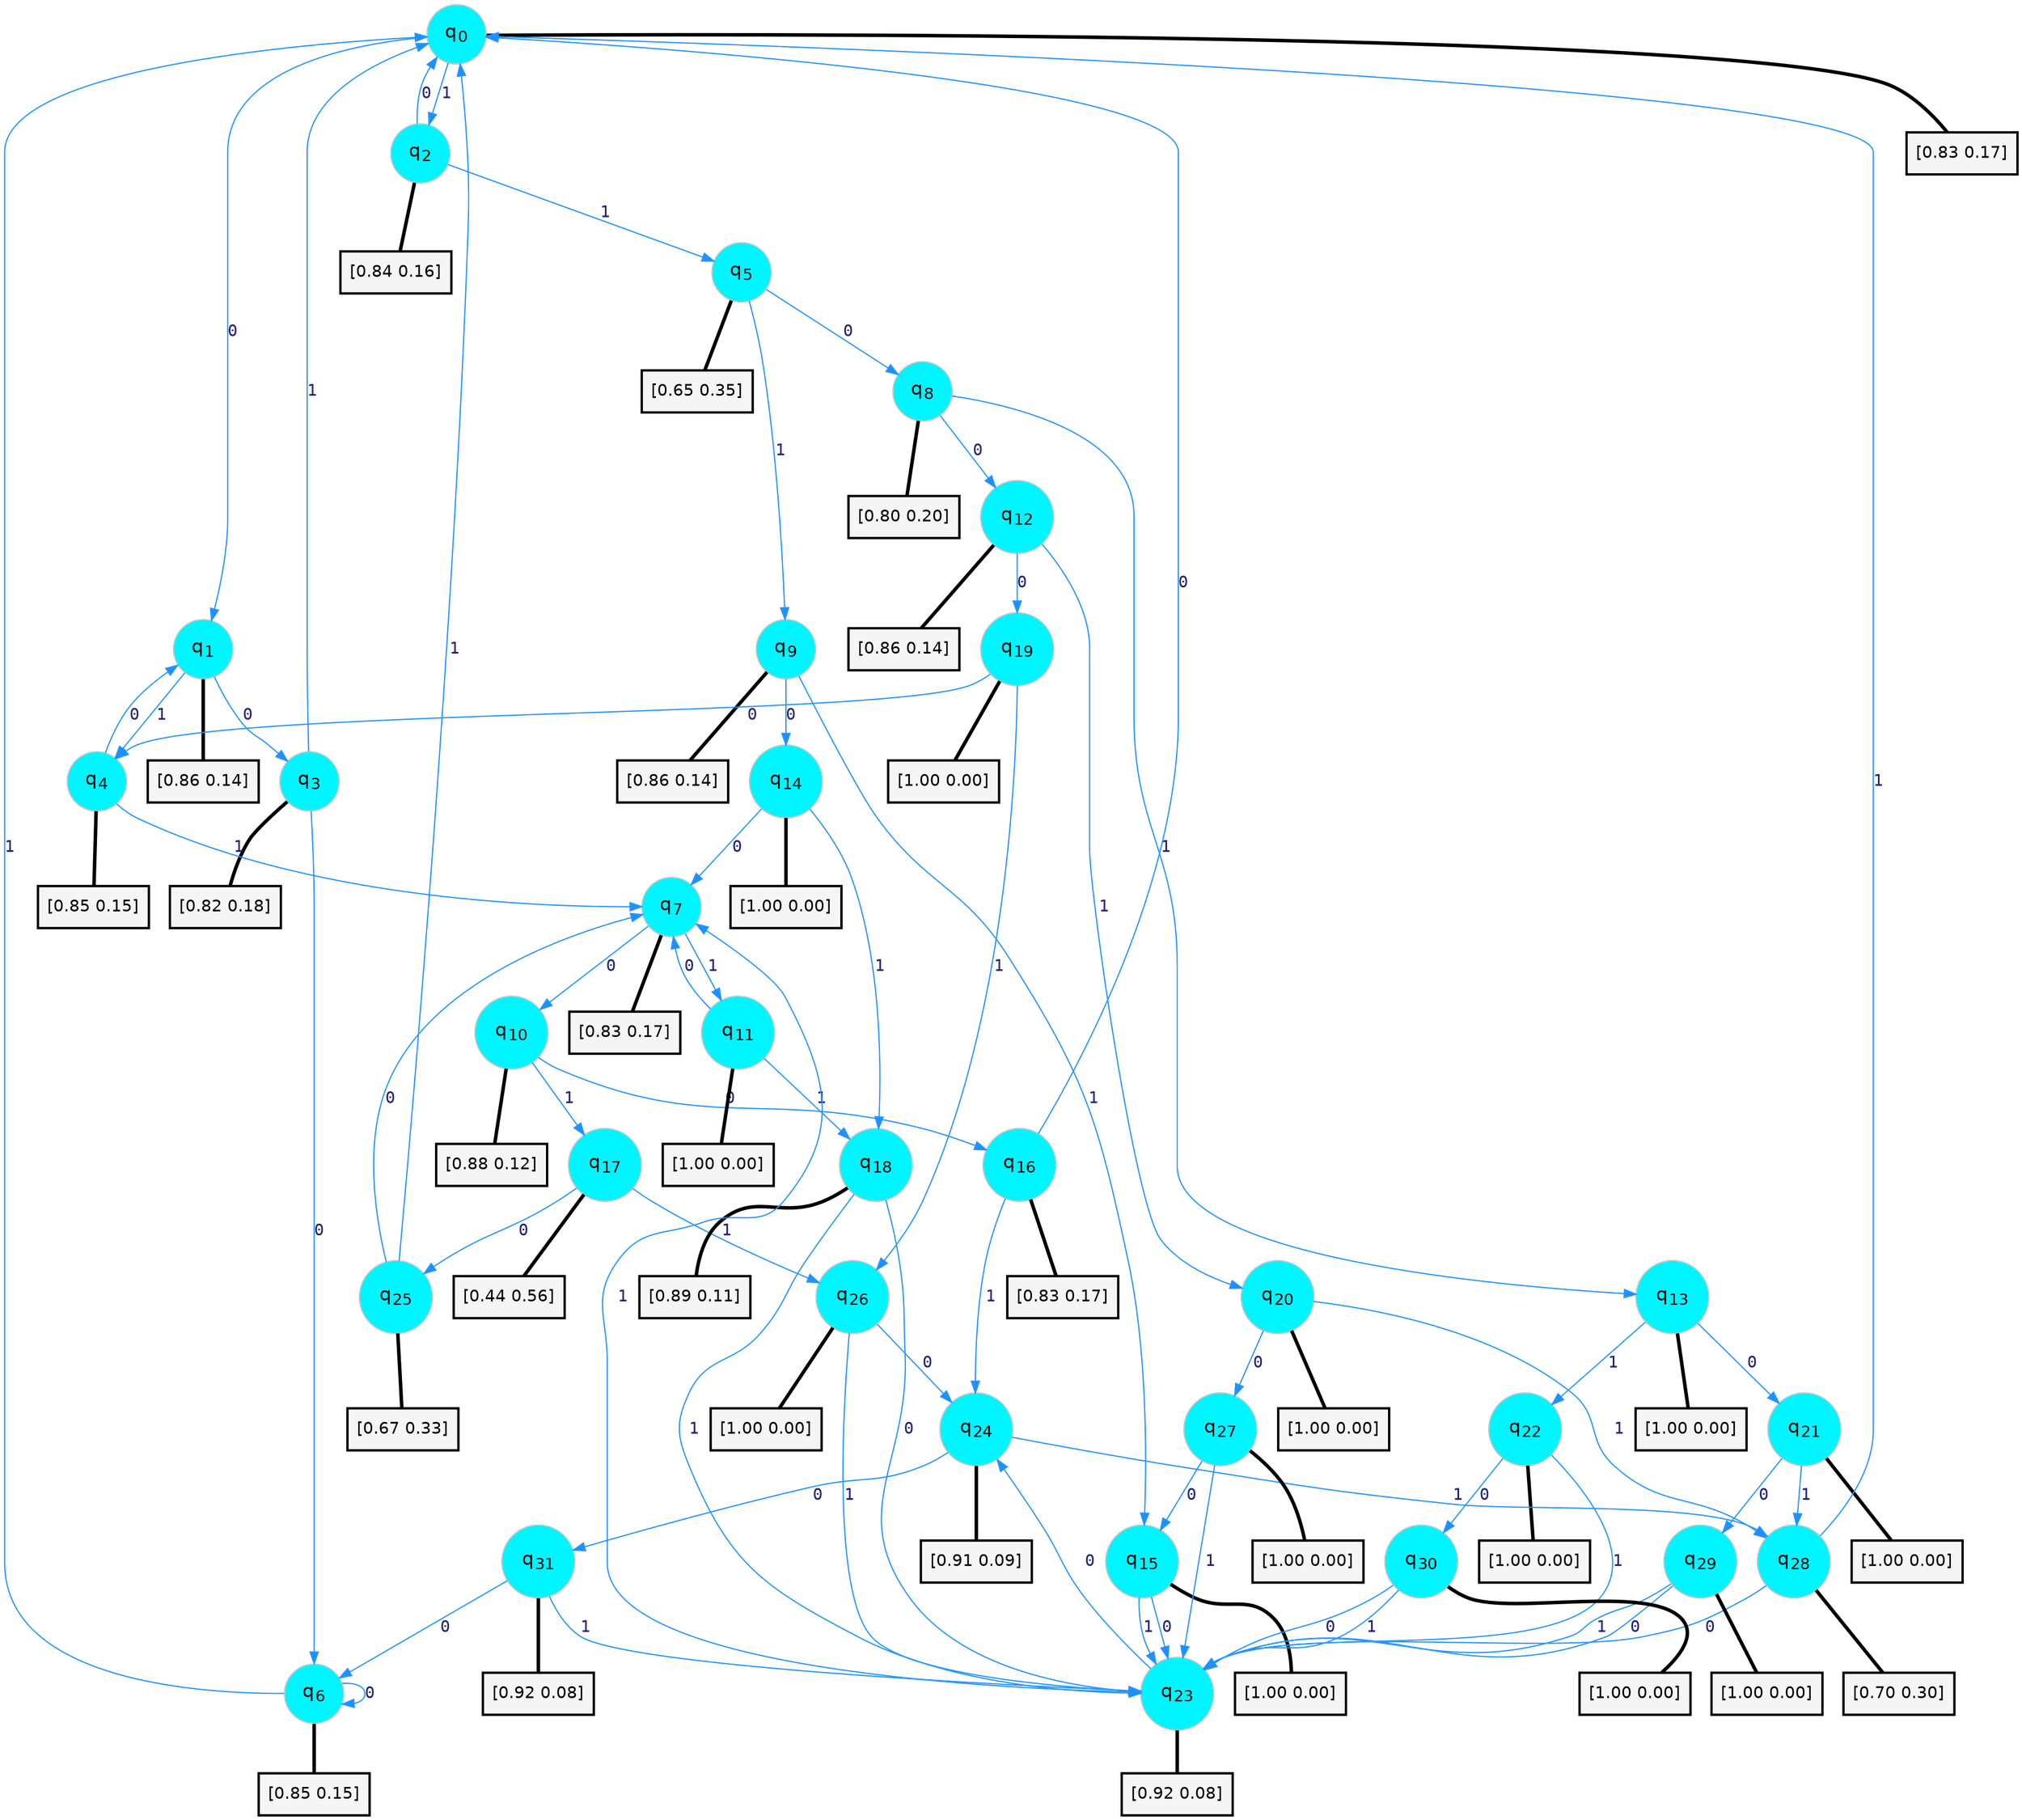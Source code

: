 digraph G {
graph [
bgcolor=transparent, dpi=300, rankdir=TD, size="40,25"];
node [
color=gray, fillcolor=turquoise1, fontcolor=black, fontname=Helvetica, fontsize=16, fontweight=bold, shape=circle, style=filled];
edge [
arrowsize=1, color=dodgerblue1, fontcolor=midnightblue, fontname=courier, fontweight=bold, penwidth=1, style=solid, weight=20];
0[label=<q<SUB>0</SUB>>];
1[label=<q<SUB>1</SUB>>];
2[label=<q<SUB>2</SUB>>];
3[label=<q<SUB>3</SUB>>];
4[label=<q<SUB>4</SUB>>];
5[label=<q<SUB>5</SUB>>];
6[label=<q<SUB>6</SUB>>];
7[label=<q<SUB>7</SUB>>];
8[label=<q<SUB>8</SUB>>];
9[label=<q<SUB>9</SUB>>];
10[label=<q<SUB>10</SUB>>];
11[label=<q<SUB>11</SUB>>];
12[label=<q<SUB>12</SUB>>];
13[label=<q<SUB>13</SUB>>];
14[label=<q<SUB>14</SUB>>];
15[label=<q<SUB>15</SUB>>];
16[label=<q<SUB>16</SUB>>];
17[label=<q<SUB>17</SUB>>];
18[label=<q<SUB>18</SUB>>];
19[label=<q<SUB>19</SUB>>];
20[label=<q<SUB>20</SUB>>];
21[label=<q<SUB>21</SUB>>];
22[label=<q<SUB>22</SUB>>];
23[label=<q<SUB>23</SUB>>];
24[label=<q<SUB>24</SUB>>];
25[label=<q<SUB>25</SUB>>];
26[label=<q<SUB>26</SUB>>];
27[label=<q<SUB>27</SUB>>];
28[label=<q<SUB>28</SUB>>];
29[label=<q<SUB>29</SUB>>];
30[label=<q<SUB>30</SUB>>];
31[label=<q<SUB>31</SUB>>];
32[label="[0.83 0.17]", shape=box,fontcolor=black, fontname=Helvetica, fontsize=14, penwidth=2, fillcolor=whitesmoke,color=black];
33[label="[0.86 0.14]", shape=box,fontcolor=black, fontname=Helvetica, fontsize=14, penwidth=2, fillcolor=whitesmoke,color=black];
34[label="[0.84 0.16]", shape=box,fontcolor=black, fontname=Helvetica, fontsize=14, penwidth=2, fillcolor=whitesmoke,color=black];
35[label="[0.82 0.18]", shape=box,fontcolor=black, fontname=Helvetica, fontsize=14, penwidth=2, fillcolor=whitesmoke,color=black];
36[label="[0.85 0.15]", shape=box,fontcolor=black, fontname=Helvetica, fontsize=14, penwidth=2, fillcolor=whitesmoke,color=black];
37[label="[0.65 0.35]", shape=box,fontcolor=black, fontname=Helvetica, fontsize=14, penwidth=2, fillcolor=whitesmoke,color=black];
38[label="[0.85 0.15]", shape=box,fontcolor=black, fontname=Helvetica, fontsize=14, penwidth=2, fillcolor=whitesmoke,color=black];
39[label="[0.83 0.17]", shape=box,fontcolor=black, fontname=Helvetica, fontsize=14, penwidth=2, fillcolor=whitesmoke,color=black];
40[label="[0.80 0.20]", shape=box,fontcolor=black, fontname=Helvetica, fontsize=14, penwidth=2, fillcolor=whitesmoke,color=black];
41[label="[0.86 0.14]", shape=box,fontcolor=black, fontname=Helvetica, fontsize=14, penwidth=2, fillcolor=whitesmoke,color=black];
42[label="[0.88 0.12]", shape=box,fontcolor=black, fontname=Helvetica, fontsize=14, penwidth=2, fillcolor=whitesmoke,color=black];
43[label="[1.00 0.00]", shape=box,fontcolor=black, fontname=Helvetica, fontsize=14, penwidth=2, fillcolor=whitesmoke,color=black];
44[label="[0.86 0.14]", shape=box,fontcolor=black, fontname=Helvetica, fontsize=14, penwidth=2, fillcolor=whitesmoke,color=black];
45[label="[1.00 0.00]", shape=box,fontcolor=black, fontname=Helvetica, fontsize=14, penwidth=2, fillcolor=whitesmoke,color=black];
46[label="[1.00 0.00]", shape=box,fontcolor=black, fontname=Helvetica, fontsize=14, penwidth=2, fillcolor=whitesmoke,color=black];
47[label="[1.00 0.00]", shape=box,fontcolor=black, fontname=Helvetica, fontsize=14, penwidth=2, fillcolor=whitesmoke,color=black];
48[label="[0.83 0.17]", shape=box,fontcolor=black, fontname=Helvetica, fontsize=14, penwidth=2, fillcolor=whitesmoke,color=black];
49[label="[0.44 0.56]", shape=box,fontcolor=black, fontname=Helvetica, fontsize=14, penwidth=2, fillcolor=whitesmoke,color=black];
50[label="[0.89 0.11]", shape=box,fontcolor=black, fontname=Helvetica, fontsize=14, penwidth=2, fillcolor=whitesmoke,color=black];
51[label="[1.00 0.00]", shape=box,fontcolor=black, fontname=Helvetica, fontsize=14, penwidth=2, fillcolor=whitesmoke,color=black];
52[label="[1.00 0.00]", shape=box,fontcolor=black, fontname=Helvetica, fontsize=14, penwidth=2, fillcolor=whitesmoke,color=black];
53[label="[1.00 0.00]", shape=box,fontcolor=black, fontname=Helvetica, fontsize=14, penwidth=2, fillcolor=whitesmoke,color=black];
54[label="[1.00 0.00]", shape=box,fontcolor=black, fontname=Helvetica, fontsize=14, penwidth=2, fillcolor=whitesmoke,color=black];
55[label="[0.92 0.08]", shape=box,fontcolor=black, fontname=Helvetica, fontsize=14, penwidth=2, fillcolor=whitesmoke,color=black];
56[label="[0.91 0.09]", shape=box,fontcolor=black, fontname=Helvetica, fontsize=14, penwidth=2, fillcolor=whitesmoke,color=black];
57[label="[0.67 0.33]", shape=box,fontcolor=black, fontname=Helvetica, fontsize=14, penwidth=2, fillcolor=whitesmoke,color=black];
58[label="[1.00 0.00]", shape=box,fontcolor=black, fontname=Helvetica, fontsize=14, penwidth=2, fillcolor=whitesmoke,color=black];
59[label="[1.00 0.00]", shape=box,fontcolor=black, fontname=Helvetica, fontsize=14, penwidth=2, fillcolor=whitesmoke,color=black];
60[label="[0.70 0.30]", shape=box,fontcolor=black, fontname=Helvetica, fontsize=14, penwidth=2, fillcolor=whitesmoke,color=black];
61[label="[1.00 0.00]", shape=box,fontcolor=black, fontname=Helvetica, fontsize=14, penwidth=2, fillcolor=whitesmoke,color=black];
62[label="[1.00 0.00]", shape=box,fontcolor=black, fontname=Helvetica, fontsize=14, penwidth=2, fillcolor=whitesmoke,color=black];
63[label="[0.92 0.08]", shape=box,fontcolor=black, fontname=Helvetica, fontsize=14, penwidth=2, fillcolor=whitesmoke,color=black];
0->1 [label=0];
0->2 [label=1];
0->32 [arrowhead=none, penwidth=3,color=black];
1->3 [label=0];
1->4 [label=1];
1->33 [arrowhead=none, penwidth=3,color=black];
2->0 [label=0];
2->5 [label=1];
2->34 [arrowhead=none, penwidth=3,color=black];
3->6 [label=0];
3->0 [label=1];
3->35 [arrowhead=none, penwidth=3,color=black];
4->1 [label=0];
4->7 [label=1];
4->36 [arrowhead=none, penwidth=3,color=black];
5->8 [label=0];
5->9 [label=1];
5->37 [arrowhead=none, penwidth=3,color=black];
6->6 [label=0];
6->0 [label=1];
6->38 [arrowhead=none, penwidth=3,color=black];
7->10 [label=0];
7->11 [label=1];
7->39 [arrowhead=none, penwidth=3,color=black];
8->12 [label=0];
8->13 [label=1];
8->40 [arrowhead=none, penwidth=3,color=black];
9->14 [label=0];
9->15 [label=1];
9->41 [arrowhead=none, penwidth=3,color=black];
10->16 [label=0];
10->17 [label=1];
10->42 [arrowhead=none, penwidth=3,color=black];
11->7 [label=0];
11->18 [label=1];
11->43 [arrowhead=none, penwidth=3,color=black];
12->19 [label=0];
12->20 [label=1];
12->44 [arrowhead=none, penwidth=3,color=black];
13->21 [label=0];
13->22 [label=1];
13->45 [arrowhead=none, penwidth=3,color=black];
14->7 [label=0];
14->18 [label=1];
14->46 [arrowhead=none, penwidth=3,color=black];
15->23 [label=0];
15->23 [label=1];
15->47 [arrowhead=none, penwidth=3,color=black];
16->0 [label=0];
16->24 [label=1];
16->48 [arrowhead=none, penwidth=3,color=black];
17->25 [label=0];
17->26 [label=1];
17->49 [arrowhead=none, penwidth=3,color=black];
18->23 [label=0];
18->23 [label=1];
18->50 [arrowhead=none, penwidth=3,color=black];
19->4 [label=0];
19->26 [label=1];
19->51 [arrowhead=none, penwidth=3,color=black];
20->27 [label=0];
20->28 [label=1];
20->52 [arrowhead=none, penwidth=3,color=black];
21->29 [label=0];
21->28 [label=1];
21->53 [arrowhead=none, penwidth=3,color=black];
22->30 [label=0];
22->23 [label=1];
22->54 [arrowhead=none, penwidth=3,color=black];
23->24 [label=0];
23->7 [label=1];
23->55 [arrowhead=none, penwidth=3,color=black];
24->31 [label=0];
24->28 [label=1];
24->56 [arrowhead=none, penwidth=3,color=black];
25->7 [label=0];
25->0 [label=1];
25->57 [arrowhead=none, penwidth=3,color=black];
26->24 [label=0];
26->23 [label=1];
26->58 [arrowhead=none, penwidth=3,color=black];
27->15 [label=0];
27->23 [label=1];
27->59 [arrowhead=none, penwidth=3,color=black];
28->23 [label=0];
28->0 [label=1];
28->60 [arrowhead=none, penwidth=3,color=black];
29->23 [label=0];
29->23 [label=1];
29->61 [arrowhead=none, penwidth=3,color=black];
30->23 [label=0];
30->23 [label=1];
30->62 [arrowhead=none, penwidth=3,color=black];
31->6 [label=0];
31->23 [label=1];
31->63 [arrowhead=none, penwidth=3,color=black];
}
